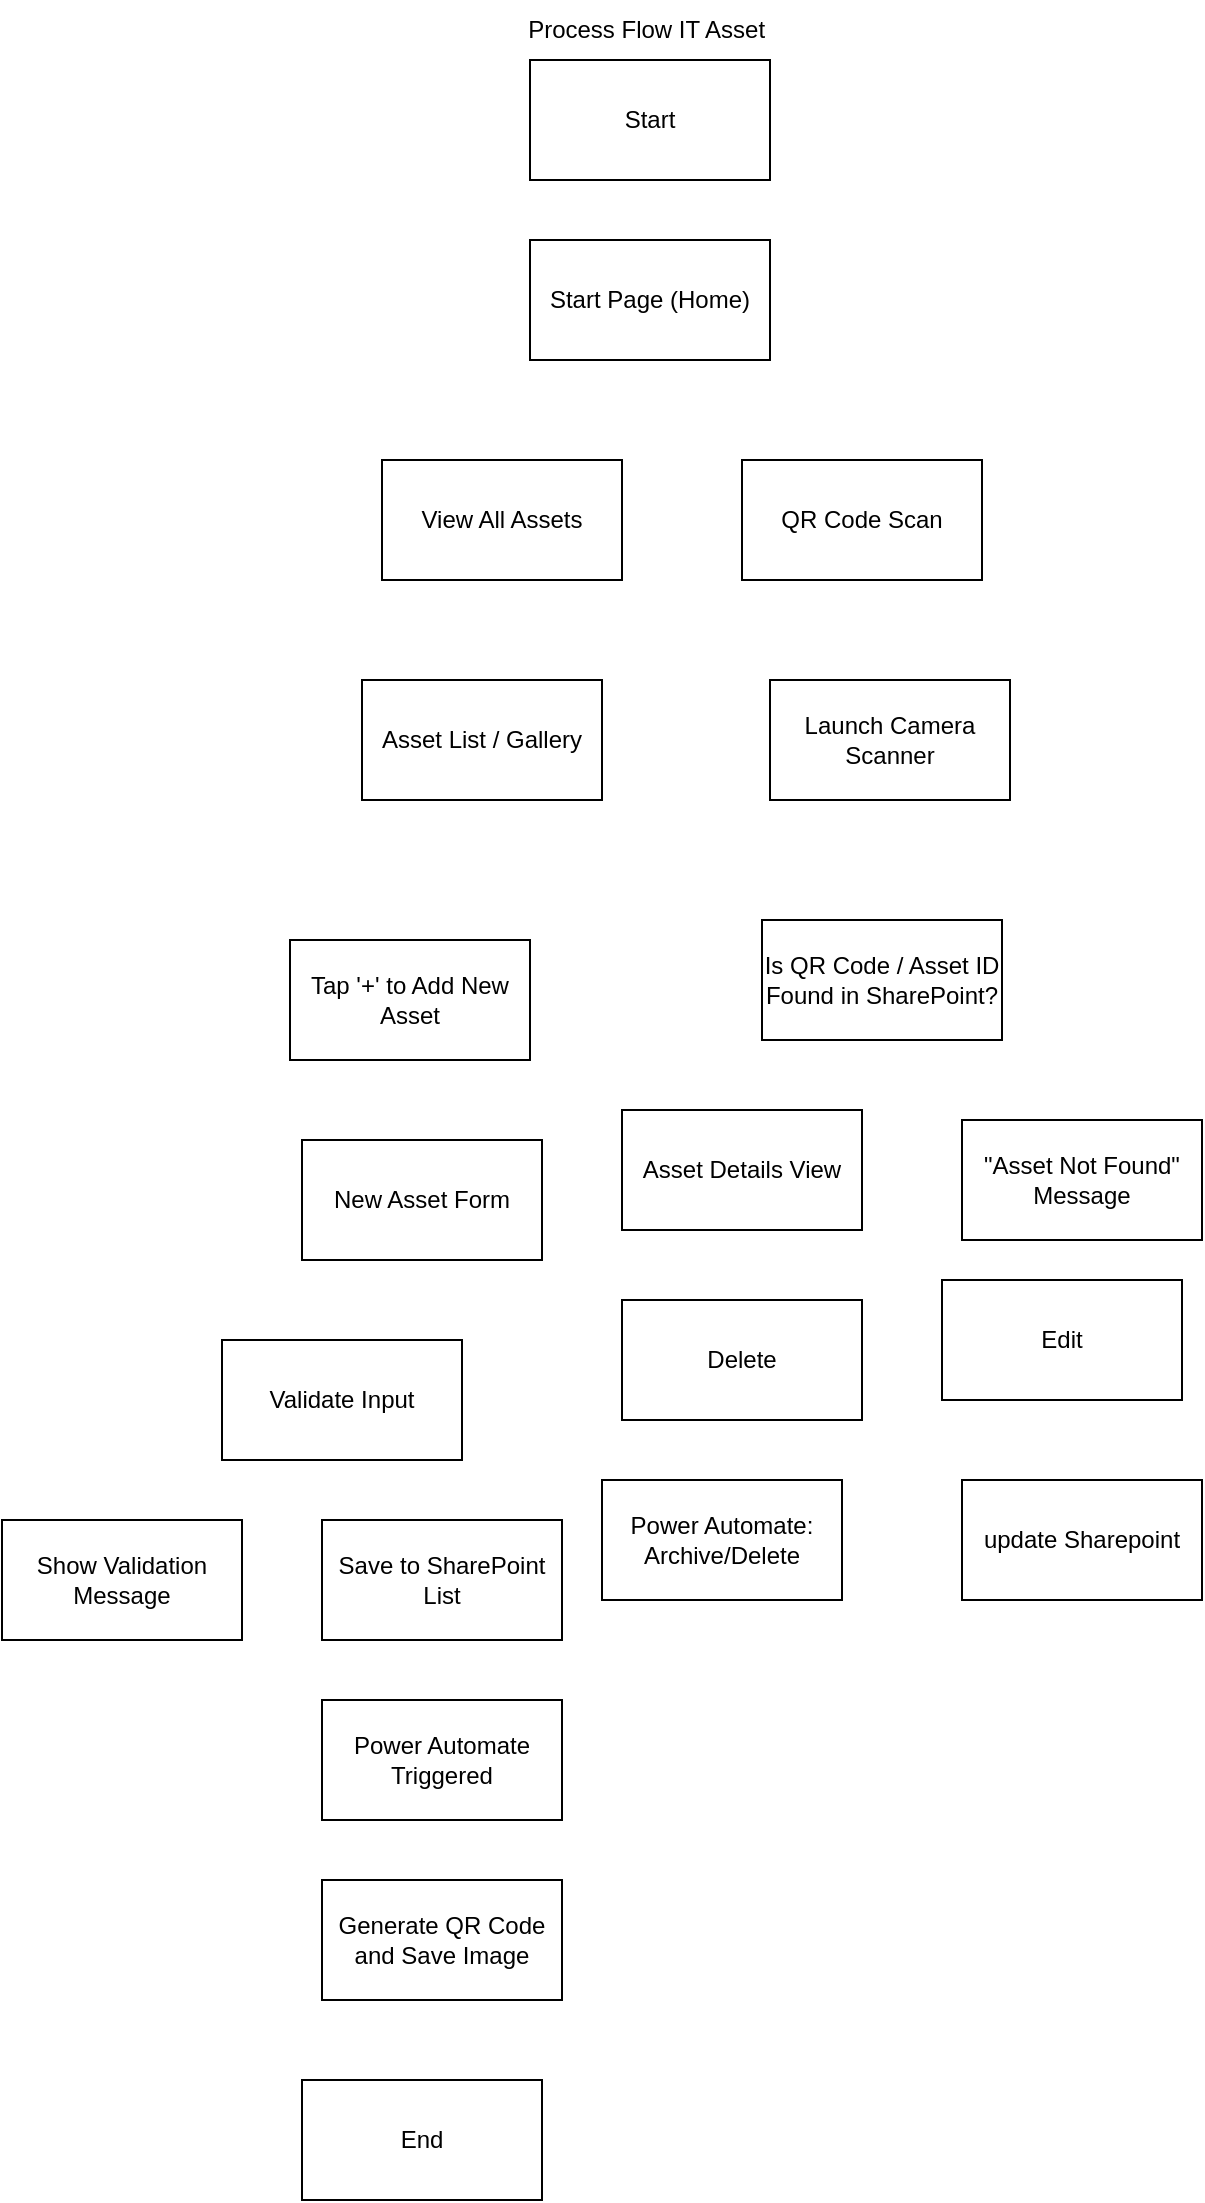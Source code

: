 <mxfile version="26.3.0">
  <diagram name="Page-1" id="PEobDYaiPDAEcXKn0WEM">
    <mxGraphModel dx="428" dy="481" grid="1" gridSize="10" guides="1" tooltips="1" connect="1" arrows="1" fold="1" page="1" pageScale="1" pageWidth="827" pageHeight="1169" math="0" shadow="0">
      <root>
        <mxCell id="0" />
        <mxCell id="1" parent="0" />
        <mxCell id="abeEQ7c7rQH_-0KCB6Yx-2" value="Process Flow IT Asset&amp;nbsp;" style="text;html=1;align=center;verticalAlign=middle;whiteSpace=wrap;rounded=0;" vertex="1" parent="1">
          <mxGeometry x="344" y="30" width="140" height="30" as="geometry" />
        </mxCell>
        <mxCell id="abeEQ7c7rQH_-0KCB6Yx-3" value="Start" style="rounded=0;whiteSpace=wrap;html=1;" vertex="1" parent="1">
          <mxGeometry x="354" y="60" width="120" height="60" as="geometry" />
        </mxCell>
        <mxCell id="abeEQ7c7rQH_-0KCB6Yx-5" value="Start Page (Home)" style="rounded=0;whiteSpace=wrap;html=1;" vertex="1" parent="1">
          <mxGeometry x="354" y="150" width="120" height="60" as="geometry" />
        </mxCell>
        <mxCell id="abeEQ7c7rQH_-0KCB6Yx-6" value="QR Code Scan" style="rounded=0;whiteSpace=wrap;html=1;" vertex="1" parent="1">
          <mxGeometry x="460" y="260" width="120" height="60" as="geometry" />
        </mxCell>
        <mxCell id="abeEQ7c7rQH_-0KCB6Yx-7" value="View All Assets" style="rounded=0;whiteSpace=wrap;html=1;" vertex="1" parent="1">
          <mxGeometry x="280" y="260" width="120" height="60" as="geometry" />
        </mxCell>
        <mxCell id="abeEQ7c7rQH_-0KCB6Yx-8" value="Asset List / Gallery" style="rounded=0;whiteSpace=wrap;html=1;" vertex="1" parent="1">
          <mxGeometry x="270" y="370" width="120" height="60" as="geometry" />
        </mxCell>
        <mxCell id="abeEQ7c7rQH_-0KCB6Yx-9" value="Launch Camera Scanner" style="rounded=0;whiteSpace=wrap;html=1;" vertex="1" parent="1">
          <mxGeometry x="474" y="370" width="120" height="60" as="geometry" />
        </mxCell>
        <mxCell id="abeEQ7c7rQH_-0KCB6Yx-10" value="Is QR Code / Asset ID Found in SharePoint?" style="rounded=0;whiteSpace=wrap;html=1;" vertex="1" parent="1">
          <mxGeometry x="470" y="490" width="120" height="60" as="geometry" />
        </mxCell>
        <mxCell id="abeEQ7c7rQH_-0KCB6Yx-11" value="Tap &#39;+&#39; to Add New Asset" style="rounded=0;whiteSpace=wrap;html=1;" vertex="1" parent="1">
          <mxGeometry x="234" y="500" width="120" height="60" as="geometry" />
        </mxCell>
        <mxCell id="abeEQ7c7rQH_-0KCB6Yx-12" value="New Asset Form" style="rounded=0;whiteSpace=wrap;html=1;" vertex="1" parent="1">
          <mxGeometry x="240" y="600" width="120" height="60" as="geometry" />
        </mxCell>
        <mxCell id="abeEQ7c7rQH_-0KCB6Yx-13" value="Validate Input" style="rounded=0;whiteSpace=wrap;html=1;" vertex="1" parent="1">
          <mxGeometry x="200" y="700" width="120" height="60" as="geometry" />
        </mxCell>
        <mxCell id="abeEQ7c7rQH_-0KCB6Yx-14" value="Show Validation Message" style="rounded=0;whiteSpace=wrap;html=1;" vertex="1" parent="1">
          <mxGeometry x="90" y="790" width="120" height="60" as="geometry" />
        </mxCell>
        <mxCell id="abeEQ7c7rQH_-0KCB6Yx-15" value="Save to SharePoint List" style="rounded=0;whiteSpace=wrap;html=1;" vertex="1" parent="1">
          <mxGeometry x="250" y="790" width="120" height="60" as="geometry" />
        </mxCell>
        <mxCell id="abeEQ7c7rQH_-0KCB6Yx-16" value="Power Automate Triggered" style="rounded=0;whiteSpace=wrap;html=1;" vertex="1" parent="1">
          <mxGeometry x="250" y="880" width="120" height="60" as="geometry" />
        </mxCell>
        <mxCell id="abeEQ7c7rQH_-0KCB6Yx-17" value="Generate QR Code and Save Image" style="rounded=0;whiteSpace=wrap;html=1;" vertex="1" parent="1">
          <mxGeometry x="250" y="970" width="120" height="60" as="geometry" />
        </mxCell>
        <mxCell id="abeEQ7c7rQH_-0KCB6Yx-18" value="End" style="rounded=0;whiteSpace=wrap;html=1;" vertex="1" parent="1">
          <mxGeometry x="240" y="1070" width="120" height="60" as="geometry" />
        </mxCell>
        <mxCell id="abeEQ7c7rQH_-0KCB6Yx-19" value="Asset Details View" style="rounded=0;whiteSpace=wrap;html=1;" vertex="1" parent="1">
          <mxGeometry x="400" y="585" width="120" height="60" as="geometry" />
        </mxCell>
        <mxCell id="abeEQ7c7rQH_-0KCB6Yx-20" value="Delete" style="rounded=0;whiteSpace=wrap;html=1;" vertex="1" parent="1">
          <mxGeometry x="400" y="680" width="120" height="60" as="geometry" />
        </mxCell>
        <mxCell id="abeEQ7c7rQH_-0KCB6Yx-21" value="Power Automate: Archive/Delete" style="rounded=0;whiteSpace=wrap;html=1;" vertex="1" parent="1">
          <mxGeometry x="390" y="770" width="120" height="60" as="geometry" />
        </mxCell>
        <mxCell id="abeEQ7c7rQH_-0KCB6Yx-22" value="&quot;Asset Not Found&quot; Message" style="rounded=0;whiteSpace=wrap;html=1;" vertex="1" parent="1">
          <mxGeometry x="570" y="590" width="120" height="60" as="geometry" />
        </mxCell>
        <mxCell id="abeEQ7c7rQH_-0KCB6Yx-23" value="Edit" style="rounded=0;whiteSpace=wrap;html=1;" vertex="1" parent="1">
          <mxGeometry x="560" y="670" width="120" height="60" as="geometry" />
        </mxCell>
        <mxCell id="abeEQ7c7rQH_-0KCB6Yx-24" value="update Sharepoint" style="rounded=0;whiteSpace=wrap;html=1;" vertex="1" parent="1">
          <mxGeometry x="570" y="770" width="120" height="60" as="geometry" />
        </mxCell>
      </root>
    </mxGraphModel>
  </diagram>
</mxfile>

